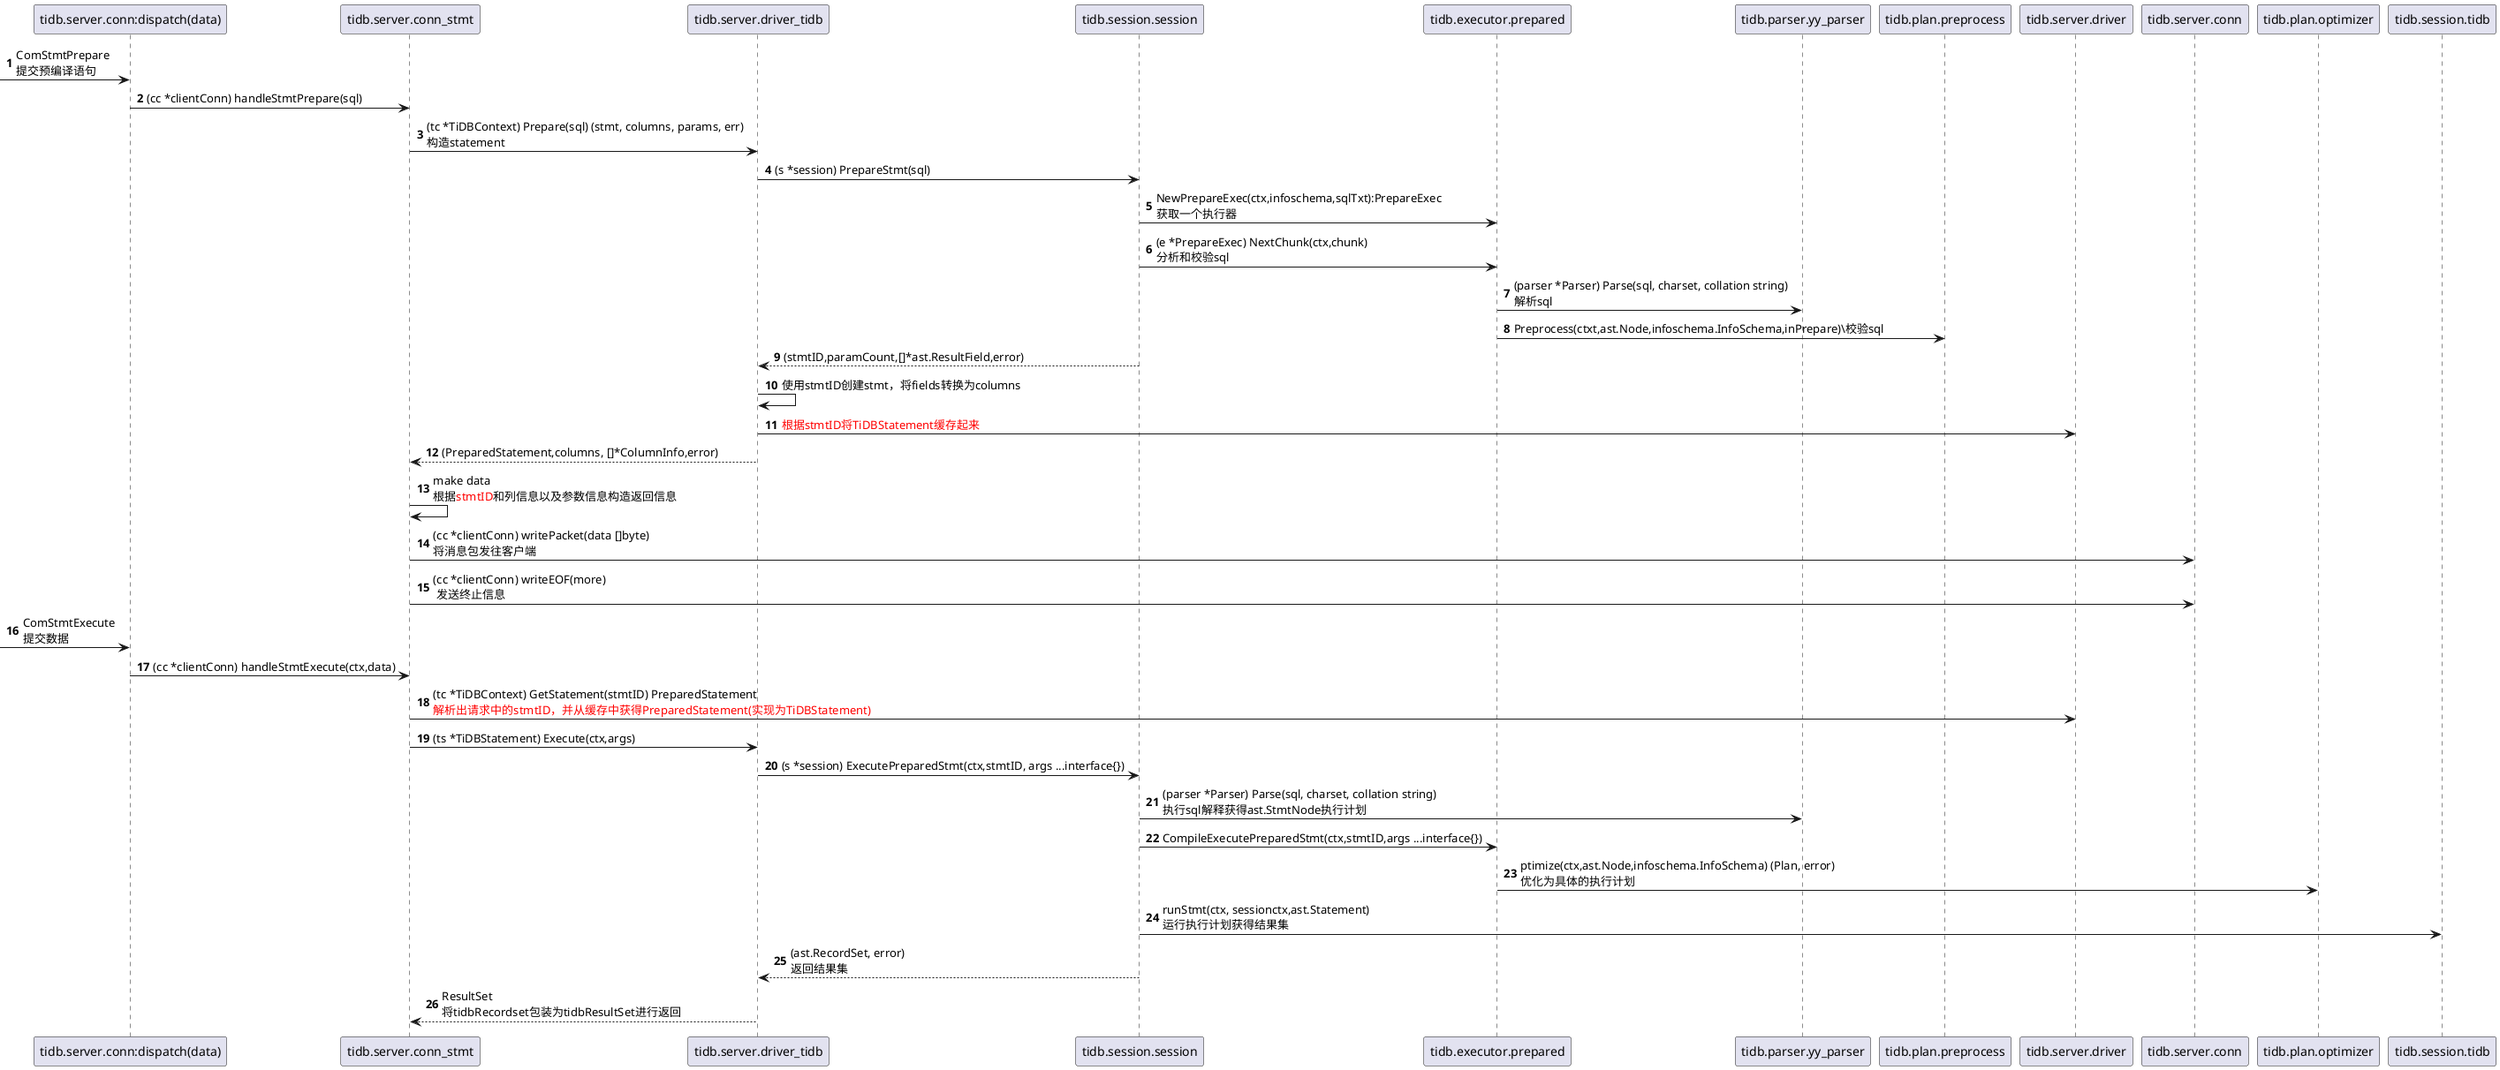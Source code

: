 @startuml
autonumber

[->"tidb.server.conn:dispatch(data)":ComStmtPrepare\n提交预编译语句
"tidb.server.conn:dispatch(data)"->tidb.server.conn_stmt:(cc *clientConn) handleStmtPrepare(sql)
tidb.server.conn_stmt->tidb.server.driver_tidb:(tc *TiDBContext) Prepare(sql) (stmt, columns, params, err)\n构造statement
tidb.server.driver_tidb->tidb.session.session:(s *session) PrepareStmt(sql)
tidb.session.session->tidb.executor.prepared:NewPrepareExec(ctx,infoschema,sqlTxt):PrepareExec\n获取一个执行器
tidb.session.session->tidb.executor.prepared:(e *PrepareExec) NextChunk(ctx,chunk)\n分析和校验sql
tidb.executor.prepared->tidb.parser.yy_parser:(parser *Parser) Parse(sql, charset, collation string)\n解析sql
tidb.executor.prepared->tidb.plan.preprocess:Preprocess(ctxt,ast.Node,infoschema.InfoSchema,inPrepare)\校验sql
tidb.server.driver_tidb<--tidb.session.session:(stmtID,paramCount,[]*ast.ResultField,error)
tidb.server.driver_tidb->tidb.server.driver_tidb:使用stmtID创建stmt，将fields转换为columns
tidb.server.driver_tidb->tidb.server.driver:<font color=red>根据stmtID将TiDBStatement缓存起来</font>
tidb.server.conn_stmt<--tidb.server.driver_tidb:(PreparedStatement,columns, []*ColumnInfo,error)
tidb.server.conn_stmt->tidb.server.conn_stmt:make data\n根据<font color=red>stmtID</font>和列信息以及参数信息构造返回信息

tidb.server.conn_stmt->tidb.server.conn:(cc *clientConn) writePacket(data []byte)\n将消息包发往客户端
tidb.server.conn_stmt->tidb.server.conn:(cc *clientConn) writeEOF(more)\n 发送终止信息

[->"tidb.server.conn:dispatch(data)":ComStmtExecute\n提交数据
"tidb.server.conn:dispatch(data)"->tidb.server.conn_stmt:(cc *clientConn) handleStmtExecute(ctx,data)
tidb.server.conn_stmt->tidb.server.driver:(tc *TiDBContext) GetStatement(stmtID) PreparedStatement\n<font color=red>解析出请求中的stmtID，并从缓存中获得PreparedStatement(实现为TiDBStatement)</font>
tidb.server.conn_stmt->tidb.server.driver_tidb:(ts *TiDBStatement) Execute(ctx,args)
tidb.server.driver_tidb->tidb.session.session:(s *session) ExecutePreparedStmt(ctx,stmtID, args ...interface{})
tidb.session.session->tidb.parser.yy_parser:(parser *Parser) Parse(sql, charset, collation string)\n执行sql解释获得ast.StmtNode执行计划
tidb.session.session->tidb.executor.prepared:CompileExecutePreparedStmt(ctx,stmtID,args ...interface{})
tidb.executor.prepared->tidb.plan.optimizer:ptimize(ctx,ast.Node,infoschema.InfoSchema) (Plan, error) \n优化为具体的执行计划
tidb.session.session->tidb.session.tidb:runStmt(ctx, sessionctx,ast.Statement) \n运行执行计划获得结果集
tidb.server.driver_tidb<--tidb.session.session: (ast.RecordSet, error) \n返回结果集
tidb.server.conn_stmt<--tidb.server.driver_tidb:ResultSet  \n将tidbRecordset包装为tidbResultSet进行返回


@enduml